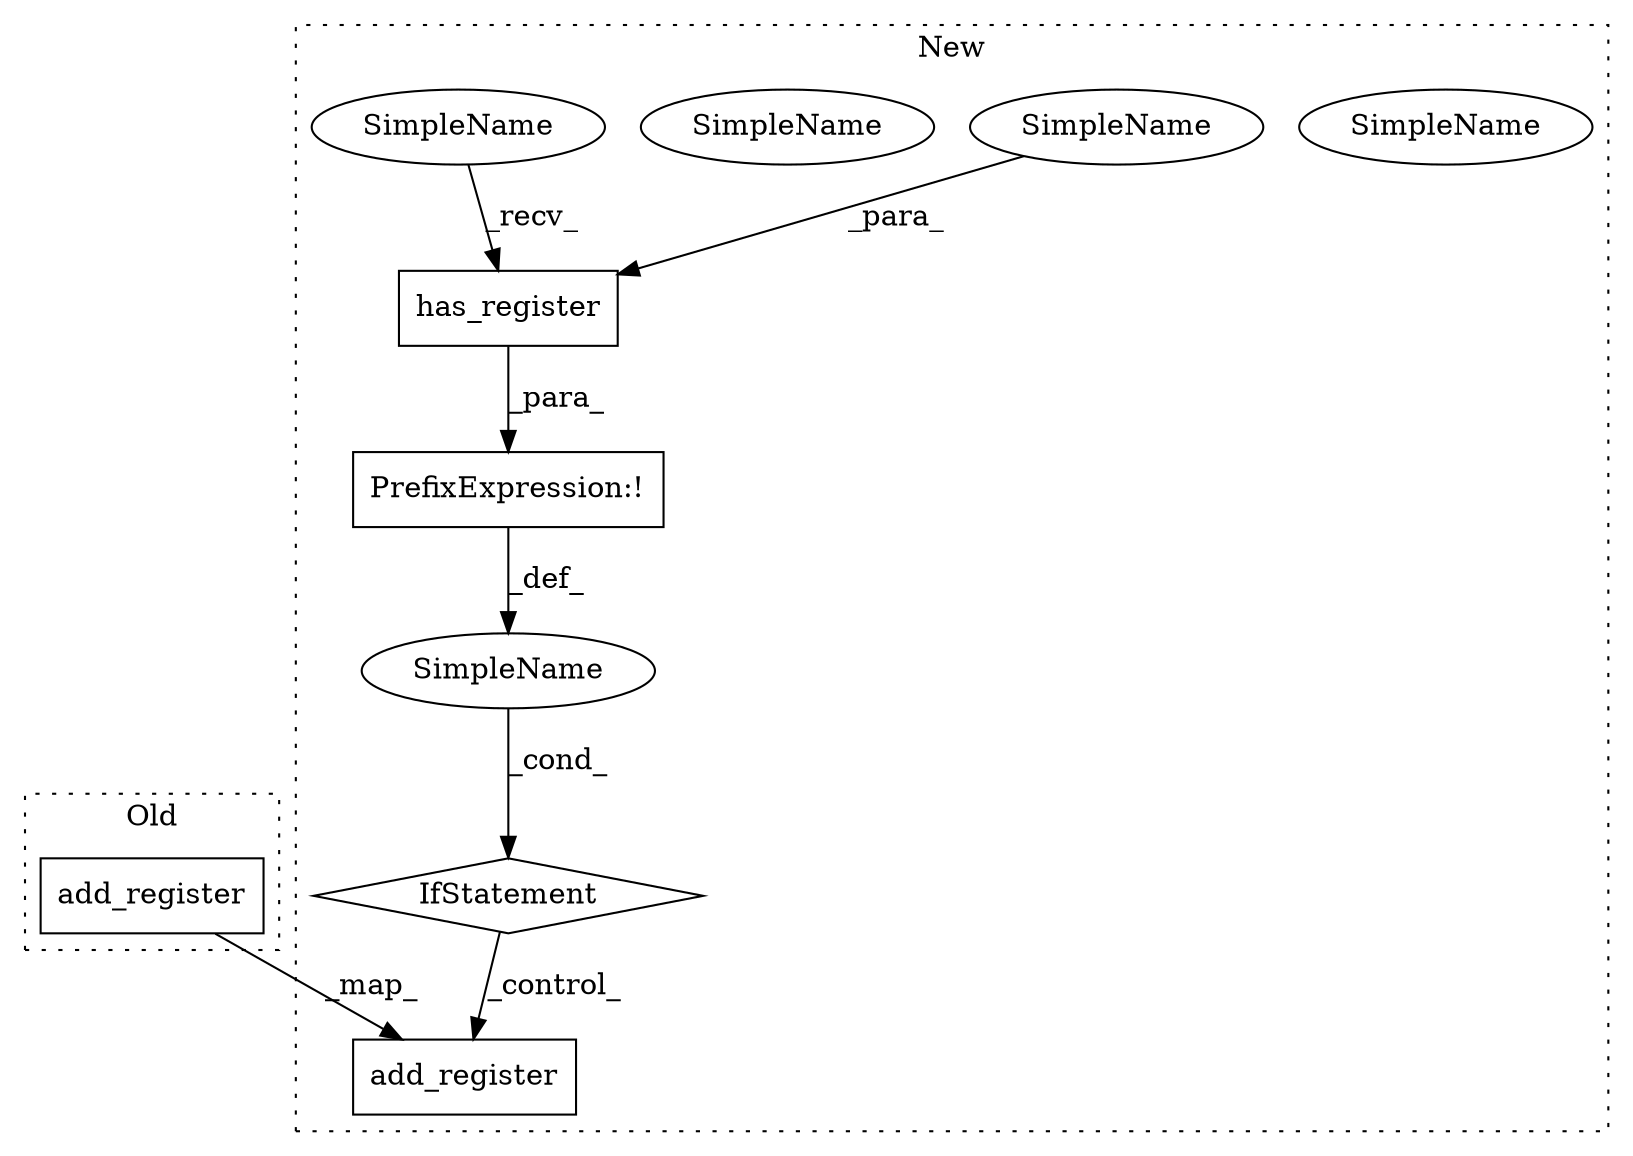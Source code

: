 digraph G {
subgraph cluster0 {
1 [label="add_register" a="32" s="1129,1150" l="13,1" shape="box"];
label = "Old";
style="dotted";
}
subgraph cluster1 {
2 [label="add_register" a="32" s="1176,1197" l="13,1" shape="box"];
3 [label="has_register" a="32" s="1134,1155" l="13,1" shape="box"];
4 [label="PrefixExpression:!" a="38" s="1125" l="1" shape="box"];
5 [label="SimpleName" a="42" s="" l="" shape="ellipse"];
6 [label="IfStatement" a="25" s="1121,1156" l="4,2" shape="diamond"];
7 [label="SimpleName" a="42" s="1147" l="8" shape="ellipse"];
8 [label="SimpleName" a="42" s="1147" l="8" shape="ellipse"];
9 [label="SimpleName" a="42" s="1126" l="7" shape="ellipse"];
10 [label="SimpleName" a="42" s="1126" l="7" shape="ellipse"];
label = "New";
style="dotted";
}
1 -> 2 [label="_map_"];
3 -> 4 [label="_para_"];
4 -> 5 [label="_def_"];
5 -> 6 [label="_cond_"];
6 -> 2 [label="_control_"];
8 -> 3 [label="_para_"];
10 -> 3 [label="_recv_"];
}